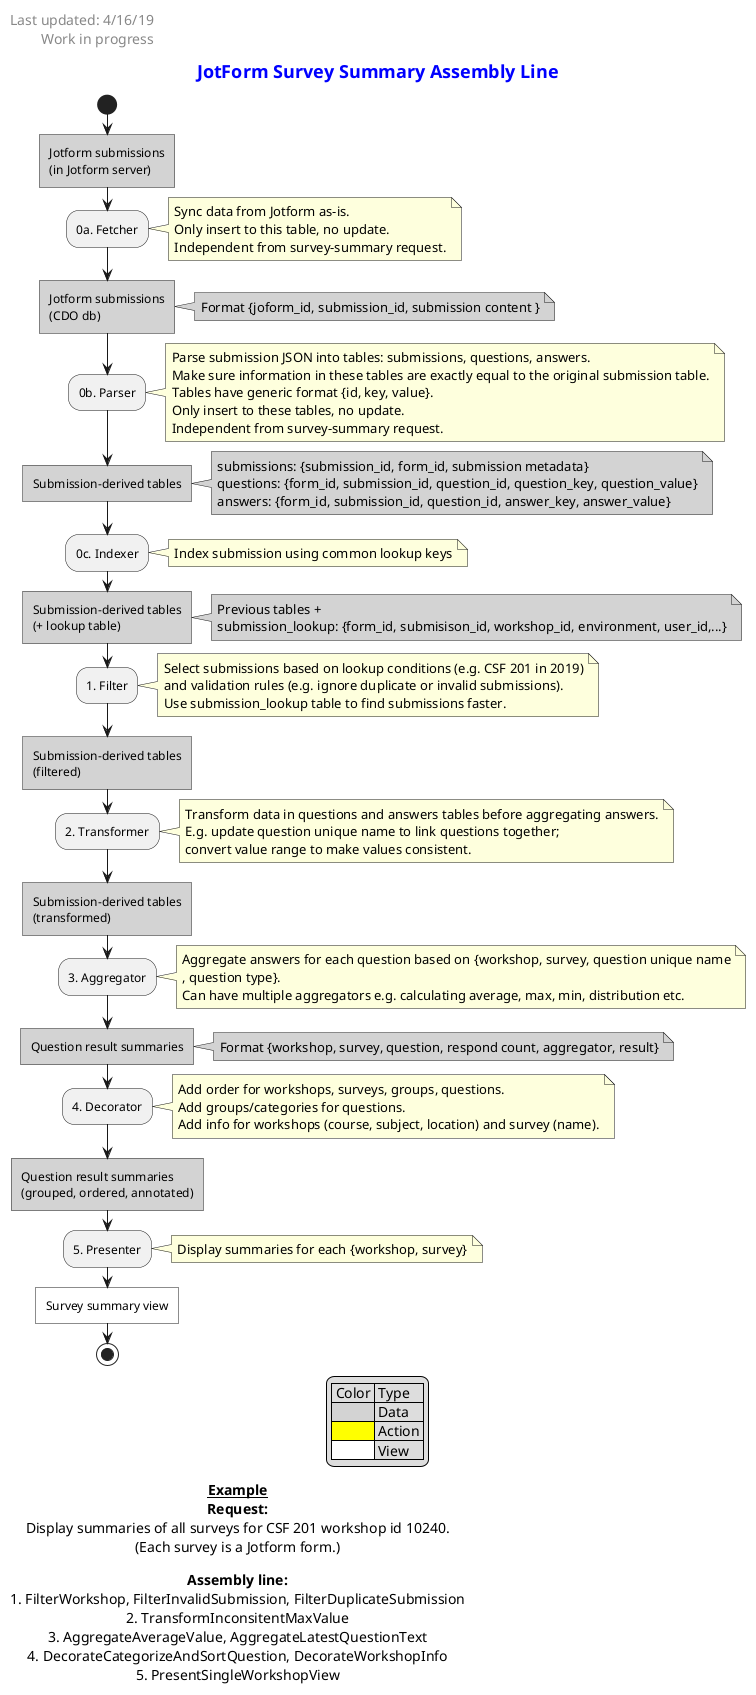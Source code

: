 @startuml
left header
  <size:14>Last updated: 4/16/19
  <size:14>Work in progress
end header
title
  <color:#blue><size:18>**JotForm Survey Summary Assembly Line**
end title
start

#lightgrey:Jotform submissions
(in Jotform server)]
:0a. Fetcher;
note right
  Sync data from Jotform as-is.
  Only insert to this table, no update.
  Independent from survey-summary request.
end note
#lightgrey:Jotform submissions
(CDO db)]
note right #lightgrey: Format {joform_id, submission_id, submission content }

:0b. Parser;
note right
  Parse submission JSON into tables: submissions, questions, answers.
  Make sure information in these tables are exactly equal to the original submission table.
  Tables have generic format {id, key, value}.
  Only insert to these tables, no update.
  Independent from survey-summary request.
end note
#lightgrey:Submission-derived tables]
note right #lightgrey
  submissions: {submission_id, form_id, submission metadata}
  'Parsing 1st level hash
  questions: {form_id, submission_id, question_id, question_key, question_value}
  'Parsing 2nd level hash
  answers: {form_id, submission_id, question_id, answer_key, answer_value}
end note

:0c. Indexer;
note right: Index submission using common lookup keys
#lightgrey:Submission-derived tables
(+ lookup table)]
note right #lightgrey
  Previous tables +
  submission_lookup: {form_id, submisison_id, workshop_id, environment, user_id,...}
end note

:1. Filter;
note right
  Select submissions based on lookup conditions (e.g. CSF 201 in 2019)
  and validation rules (e.g. ignore duplicate or invalid submissions).
  Use submission_lookup table to find submissions faster.
end note
#lightgrey:Submission-derived tables
(filtered)]

:2. Transformer;
note right
  Transform data in questions and answers tables before aggregating answers.
  E.g. update question unique name to link questions together;
  convert value range to make values consistent.
end note
#lightgrey:Submission-derived tables
(transformed)]
'note right #lightgrey: Format {workshop, survey, question, answer}

:3. Aggregator;
note right
  Aggregate answers for each question based on {workshop, survey, question unique name
  , question type}.
  Can have multiple aggregators e.g. calculating average, max, min, distribution etc.
end note
#lightgrey:Question result summaries]
note right #lightgrey: Format {workshop, survey, question, respond count, aggregator, result}

:4. Decorator;
note right
  Add order for workshops, surveys, groups, questions.
  Add groups/categories for questions.
  Add info for workshops (course, subject, location) and survey (name).
end note
#lightgrey:Question result summaries
(grouped, ordered, annotated)]

:5. Presenter;
note right
  Display summaries for each {workshop, survey}
end note
#white:Survey summary view]

stop

left footer
  <color:#black><size:14>__**Example**__
  <color:#black><size:14>**Request:**
  <color:#black><size:14>Display summaries of all surveys for CSF 201 workshop id 10240.
  <color:#black><size:14>(Each survey is a Jotform form.)

  <color:#black><size:14>**Assembly line:**
  <color:#black><size:14>1. FilterWorkshop, FilterInvalidSubmission, FilterDuplicateSubmission
  <color:#black><size:14>2. TransformInconsitentMaxValue
  <color:#black><size:14>3. AggregateAverageValue, AggregateLatestQuestionText
  <color:#black><size:14>4. DecorateCategorizeAndSortQuestion, DecorateWorkshopInfo
  <color:#black><size:14>5. PresentSingleWorkshopView
end footer

legend center
  | Color | Type |
  |<#lightgrey>| Data |
  |<#Yellow>| Action |
  |<#white>| View |
end legend
@enduml